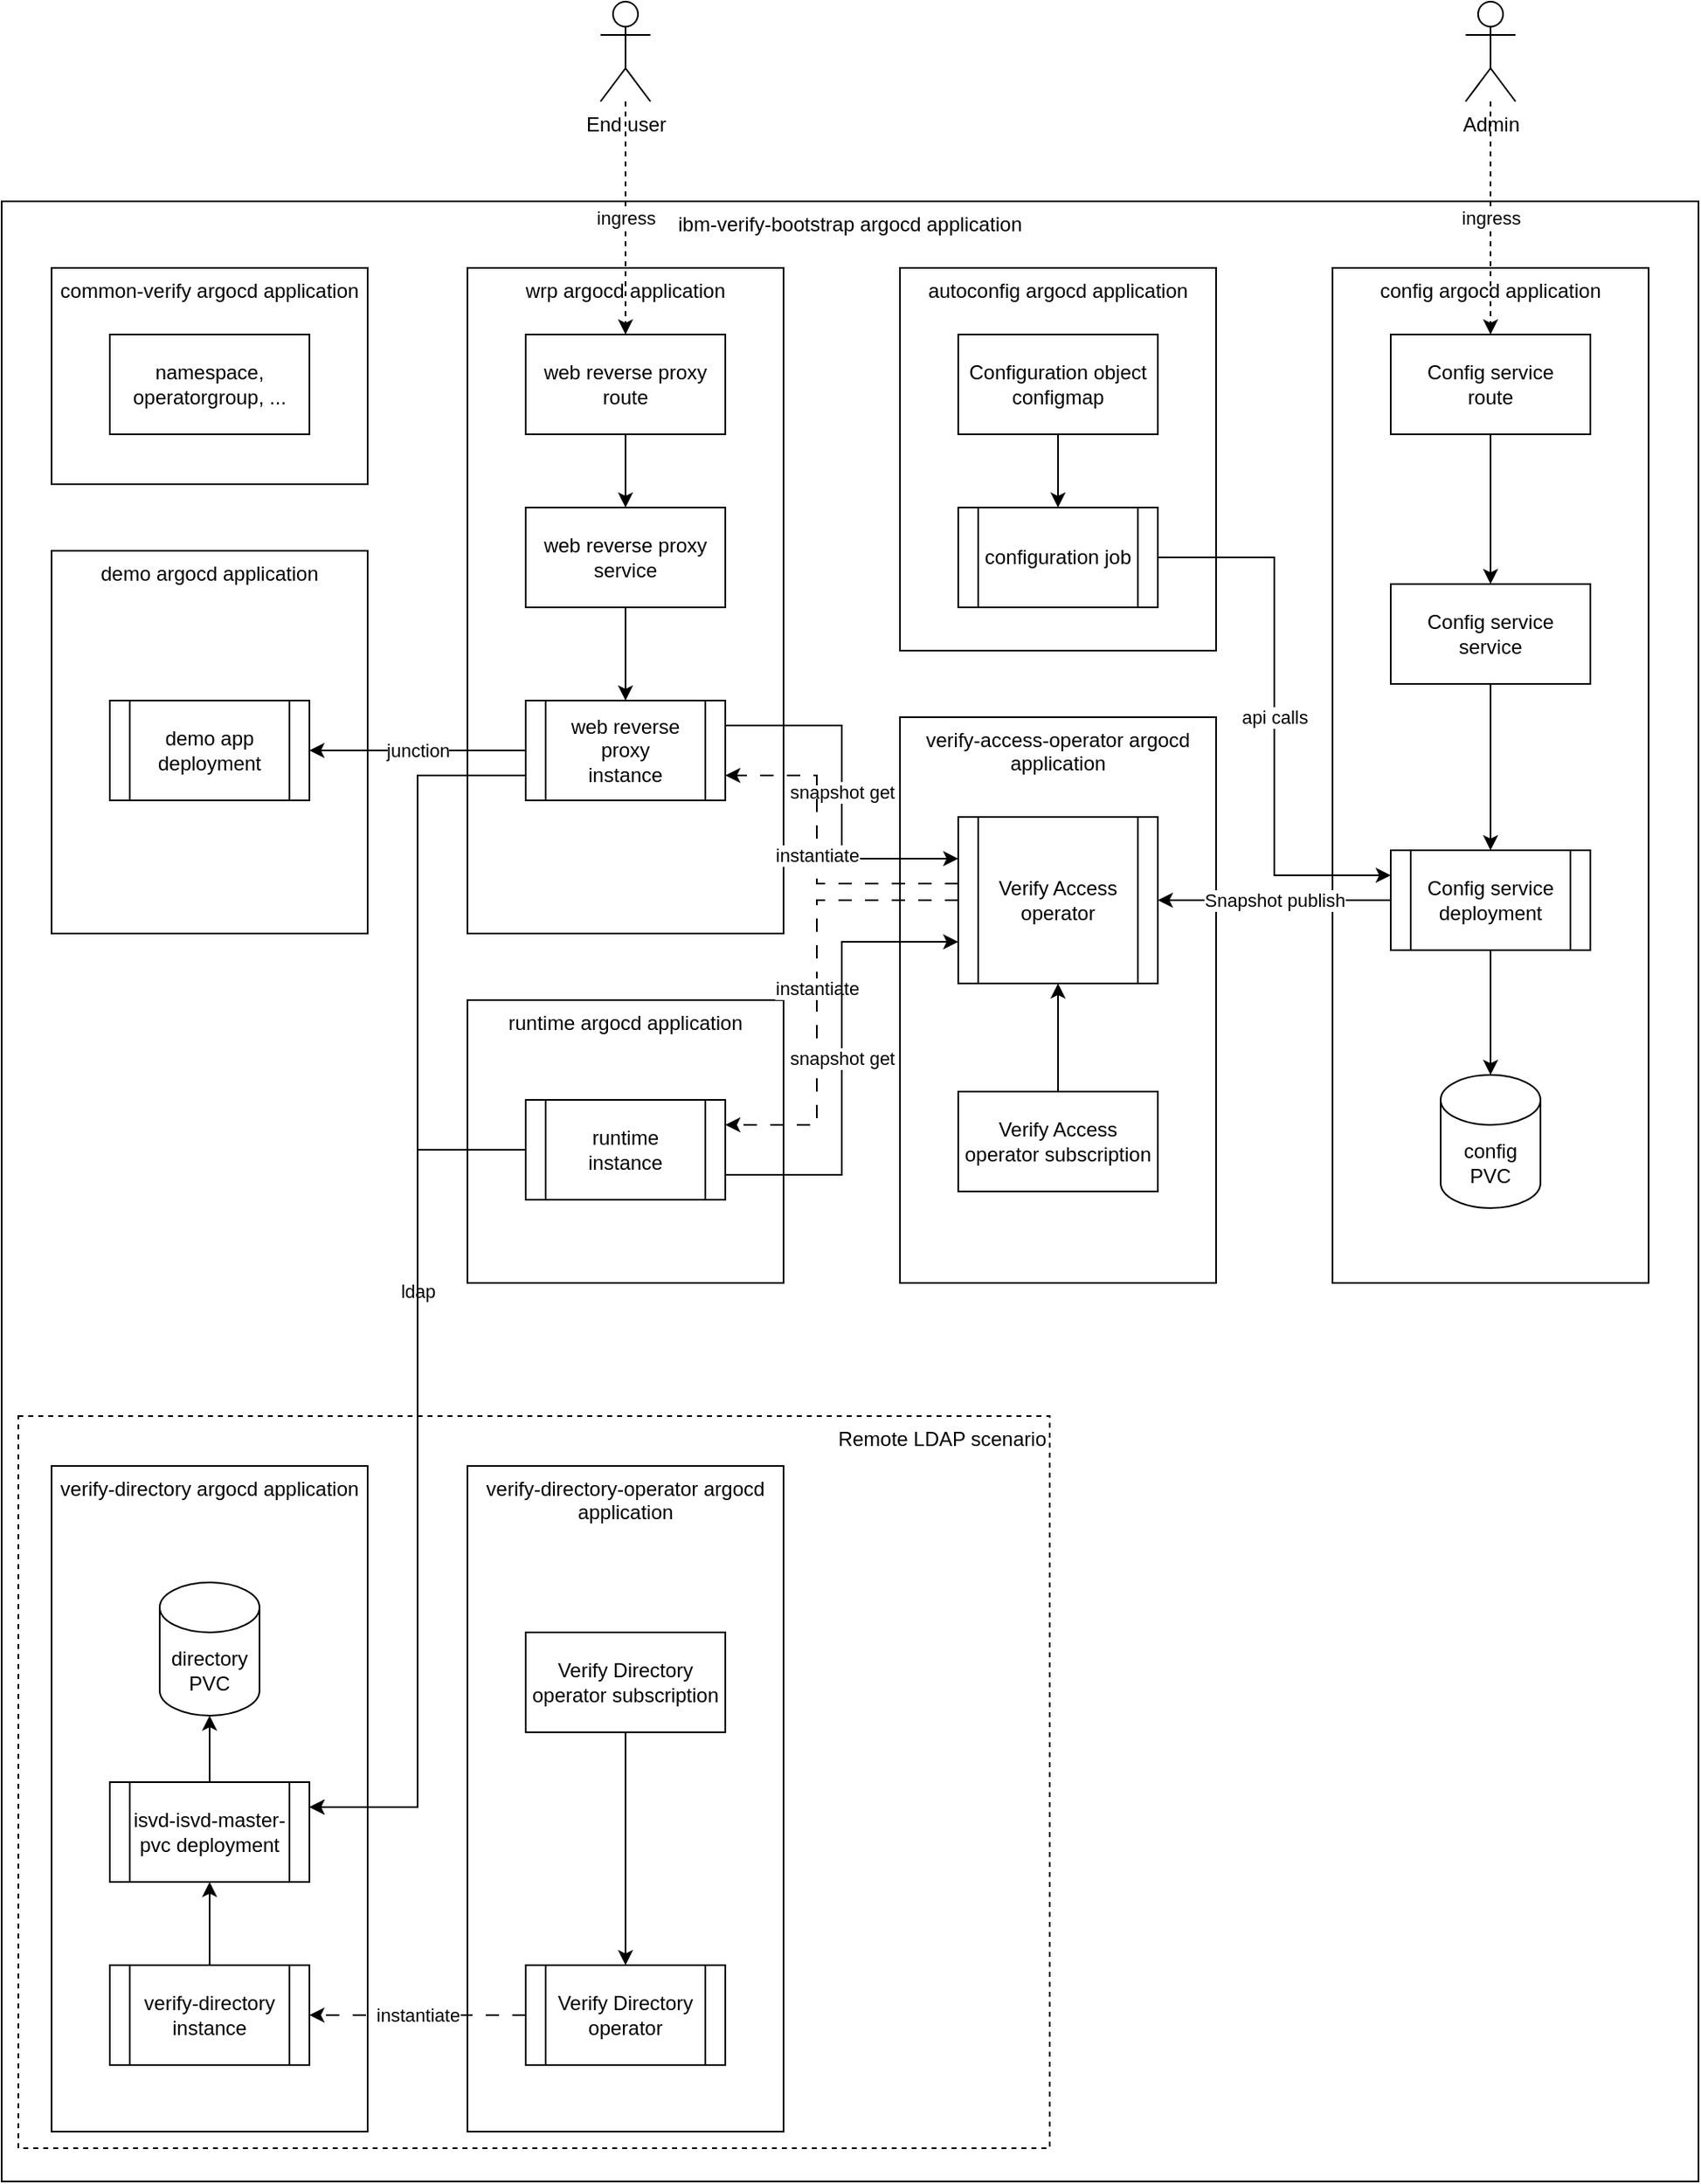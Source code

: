 <mxfile version="27.2.0">
  <diagram name="Page-1" id="JRXHR4MzE8_dbQXKg1bA">
    <mxGraphModel dx="2497" dy="2109" grid="1" gridSize="10" guides="1" tooltips="1" connect="1" arrows="1" fold="1" page="1" pageScale="1" pageWidth="850" pageHeight="1100" math="0" shadow="0">
      <root>
        <mxCell id="0" />
        <mxCell id="1" parent="0" />
        <mxCell id="4RNeQEIGDZSL15L13sz--38" value="&lt;div&gt;ibm-verify-bootstrap argocd application&lt;/div&gt;" style="rounded=0;whiteSpace=wrap;html=1;verticalAlign=top;" vertex="1" parent="1">
          <mxGeometry x="-180" y="100" width="1020" height="1190" as="geometry" />
        </mxCell>
        <mxCell id="4RNeQEIGDZSL15L13sz--71" value="Remote LDAP scenario" style="rounded=0;whiteSpace=wrap;html=1;dashed=1;align=right;verticalAlign=top;" vertex="1" parent="1">
          <mxGeometry x="-170" y="830" width="620" height="440" as="geometry" />
        </mxCell>
        <mxCell id="4RNeQEIGDZSL15L13sz--54" value="verify-directory argocd application&lt;div&gt;&lt;br&gt;&lt;/div&gt;" style="rounded=0;whiteSpace=wrap;html=1;verticalAlign=top;" vertex="1" parent="1">
          <mxGeometry x="-150" y="860" width="190" height="400" as="geometry" />
        </mxCell>
        <mxCell id="4RNeQEIGDZSL15L13sz--46" value="&lt;div&gt;demo argocd application&lt;/div&gt;" style="rounded=0;whiteSpace=wrap;html=1;verticalAlign=top;" vertex="1" parent="1">
          <mxGeometry x="-150" y="310" width="190" height="230" as="geometry" />
        </mxCell>
        <mxCell id="4RNeQEIGDZSL15L13sz--18" value="runtime argocd application&lt;div&gt;&lt;br&gt;&lt;/div&gt;" style="rounded=0;whiteSpace=wrap;html=1;verticalAlign=top;" vertex="1" parent="1">
          <mxGeometry x="100" y="580" width="190" height="170" as="geometry" />
        </mxCell>
        <mxCell id="4RNeQEIGDZSL15L13sz--14" value="config argocd application&lt;div&gt;&lt;br&gt;&lt;/div&gt;" style="rounded=0;whiteSpace=wrap;html=1;verticalAlign=top;" vertex="1" parent="1">
          <mxGeometry x="620" y="140" width="190" height="610" as="geometry" />
        </mxCell>
        <mxCell id="4RNeQEIGDZSL15L13sz--11" value="verify-access-operator argocd application&lt;div&gt;&lt;br&gt;&lt;/div&gt;" style="rounded=0;whiteSpace=wrap;html=1;verticalAlign=top;" vertex="1" parent="1">
          <mxGeometry x="360" y="410" width="190" height="340" as="geometry" />
        </mxCell>
        <mxCell id="4RNeQEIGDZSL15L13sz--1" value="config&lt;br&gt;PVC" style="shape=cylinder3;whiteSpace=wrap;html=1;boundedLbl=1;backgroundOutline=1;size=15;" vertex="1" parent="1">
          <mxGeometry x="685" y="625" width="60" height="80" as="geometry" />
        </mxCell>
        <mxCell id="4RNeQEIGDZSL15L13sz--5" value="" style="edgeStyle=orthogonalEdgeStyle;rounded=0;orthogonalLoop=1;jettySize=auto;html=1;" edge="1" parent="1" source="4RNeQEIGDZSL15L13sz--3" target="4RNeQEIGDZSL15L13sz--1">
          <mxGeometry relative="1" as="geometry" />
        </mxCell>
        <mxCell id="4RNeQEIGDZSL15L13sz--17" value="Snapshot publish" style="edgeStyle=orthogonalEdgeStyle;rounded=0;orthogonalLoop=1;jettySize=auto;html=1;entryX=1;entryY=0.5;entryDx=0;entryDy=0;" edge="1" parent="1" source="4RNeQEIGDZSL15L13sz--3" target="4RNeQEIGDZSL15L13sz--9">
          <mxGeometry relative="1" as="geometry" />
        </mxCell>
        <mxCell id="4RNeQEIGDZSL15L13sz--3" value="Config service&lt;div&gt;deployment&lt;/div&gt;" style="shape=process;whiteSpace=wrap;html=1;backgroundOutline=1;" vertex="1" parent="1">
          <mxGeometry x="655" y="490" width="120" height="60" as="geometry" />
        </mxCell>
        <mxCell id="4RNeQEIGDZSL15L13sz--22" value="" style="edgeStyle=orthogonalEdgeStyle;rounded=0;orthogonalLoop=1;jettySize=auto;html=1;" edge="1" parent="1" source="4RNeQEIGDZSL15L13sz--6" target="4RNeQEIGDZSL15L13sz--21">
          <mxGeometry relative="1" as="geometry" />
        </mxCell>
        <mxCell id="4RNeQEIGDZSL15L13sz--6" value="Config service&lt;br&gt;route" style="rounded=0;whiteSpace=wrap;html=1;" vertex="1" parent="1">
          <mxGeometry x="655" y="180" width="120" height="60" as="geometry" />
        </mxCell>
        <mxCell id="4RNeQEIGDZSL15L13sz--62" value="instantiate" style="edgeStyle=orthogonalEdgeStyle;rounded=0;orthogonalLoop=1;jettySize=auto;html=1;entryX=1;entryY=0.25;entryDx=0;entryDy=0;dashed=1;dashPattern=8 8;" edge="1" parent="1" source="4RNeQEIGDZSL15L13sz--9" target="4RNeQEIGDZSL15L13sz--25">
          <mxGeometry relative="1" as="geometry">
            <Array as="points">
              <mxPoint x="310" y="520" />
              <mxPoint x="310" y="655" />
            </Array>
          </mxGeometry>
        </mxCell>
        <mxCell id="4RNeQEIGDZSL15L13sz--9" value="Verify Access&lt;br&gt;operator" style="shape=process;whiteSpace=wrap;html=1;backgroundOutline=1;" vertex="1" parent="1">
          <mxGeometry x="395" y="470" width="120" height="100" as="geometry" />
        </mxCell>
        <mxCell id="4RNeQEIGDZSL15L13sz--13" value="" style="edgeStyle=orthogonalEdgeStyle;rounded=0;orthogonalLoop=1;jettySize=auto;html=1;" edge="1" parent="1" source="4RNeQEIGDZSL15L13sz--12" target="4RNeQEIGDZSL15L13sz--9">
          <mxGeometry relative="1" as="geometry" />
        </mxCell>
        <mxCell id="4RNeQEIGDZSL15L13sz--12" value="Verify Access operator subscription" style="rounded=0;whiteSpace=wrap;html=1;" vertex="1" parent="1">
          <mxGeometry x="395" y="635" width="120" height="60" as="geometry" />
        </mxCell>
        <mxCell id="4RNeQEIGDZSL15L13sz--19" value="wrp argocd application&lt;div&gt;&lt;br&gt;&lt;/div&gt;" style="rounded=0;whiteSpace=wrap;html=1;verticalAlign=top;" vertex="1" parent="1">
          <mxGeometry x="100" y="140" width="190" height="400" as="geometry" />
        </mxCell>
        <mxCell id="4RNeQEIGDZSL15L13sz--24" value="snapshot get" style="edgeStyle=orthogonalEdgeStyle;rounded=0;orthogonalLoop=1;jettySize=auto;html=1;entryX=0;entryY=0.25;entryDx=0;entryDy=0;exitX=1;exitY=0.25;exitDx=0;exitDy=0;" edge="1" parent="1" source="4RNeQEIGDZSL15L13sz--20" target="4RNeQEIGDZSL15L13sz--9">
          <mxGeometry relative="1" as="geometry" />
        </mxCell>
        <mxCell id="4RNeQEIGDZSL15L13sz--48" value="junction" style="edgeStyle=orthogonalEdgeStyle;rounded=0;orthogonalLoop=1;jettySize=auto;html=1;" edge="1" parent="1" source="4RNeQEIGDZSL15L13sz--20" target="4RNeQEIGDZSL15L13sz--47">
          <mxGeometry relative="1" as="geometry" />
        </mxCell>
        <mxCell id="4RNeQEIGDZSL15L13sz--20" value="web reverse proxy&lt;br&gt;&lt;div&gt;instance&lt;/div&gt;" style="shape=process;whiteSpace=wrap;html=1;backgroundOutline=1;" vertex="1" parent="1">
          <mxGeometry x="135" y="400" width="120" height="60" as="geometry" />
        </mxCell>
        <mxCell id="4RNeQEIGDZSL15L13sz--69" value="ldap" style="edgeStyle=orthogonalEdgeStyle;rounded=0;orthogonalLoop=1;jettySize=auto;html=1;exitX=0;exitY=0.75;exitDx=0;exitDy=0;entryX=1;entryY=0.25;entryDx=0;entryDy=0;" edge="1" parent="1" source="4RNeQEIGDZSL15L13sz--20" target="4RNeQEIGDZSL15L13sz--65">
          <mxGeometry relative="1" as="geometry" />
        </mxCell>
        <mxCell id="4RNeQEIGDZSL15L13sz--23" value="" style="edgeStyle=orthogonalEdgeStyle;rounded=0;orthogonalLoop=1;jettySize=auto;html=1;" edge="1" parent="1" source="4RNeQEIGDZSL15L13sz--21" target="4RNeQEIGDZSL15L13sz--3">
          <mxGeometry relative="1" as="geometry" />
        </mxCell>
        <mxCell id="4RNeQEIGDZSL15L13sz--21" value="Config service&lt;br&gt;service" style="rounded=0;whiteSpace=wrap;html=1;" vertex="1" parent="1">
          <mxGeometry x="655" y="330" width="120" height="60" as="geometry" />
        </mxCell>
        <mxCell id="4RNeQEIGDZSL15L13sz--26" value="snapshot get" style="edgeStyle=orthogonalEdgeStyle;rounded=0;orthogonalLoop=1;jettySize=auto;html=1;entryX=0;entryY=0.75;entryDx=0;entryDy=0;exitX=1;exitY=0.75;exitDx=0;exitDy=0;" edge="1" parent="1" source="4RNeQEIGDZSL15L13sz--25" target="4RNeQEIGDZSL15L13sz--9">
          <mxGeometry relative="1" as="geometry" />
        </mxCell>
        <mxCell id="4RNeQEIGDZSL15L13sz--70" style="edgeStyle=orthogonalEdgeStyle;rounded=0;orthogonalLoop=1;jettySize=auto;html=1;entryX=1;entryY=0.25;entryDx=0;entryDy=0;" edge="1" parent="1" source="4RNeQEIGDZSL15L13sz--25" target="4RNeQEIGDZSL15L13sz--65">
          <mxGeometry relative="1" as="geometry" />
        </mxCell>
        <mxCell id="4RNeQEIGDZSL15L13sz--25" value="runtime&lt;br&gt;&lt;div&gt;instance&lt;/div&gt;" style="shape=process;whiteSpace=wrap;html=1;backgroundOutline=1;" vertex="1" parent="1">
          <mxGeometry x="135" y="640" width="120" height="60" as="geometry" />
        </mxCell>
        <mxCell id="4RNeQEIGDZSL15L13sz--27" value="" style="edgeStyle=orthogonalEdgeStyle;rounded=0;orthogonalLoop=1;jettySize=auto;html=1;" edge="1" parent="1" source="4RNeQEIGDZSL15L13sz--28" target="4RNeQEIGDZSL15L13sz--29">
          <mxGeometry relative="1" as="geometry" />
        </mxCell>
        <mxCell id="4RNeQEIGDZSL15L13sz--28" value="web reverse proxy&lt;br&gt;route" style="rounded=0;whiteSpace=wrap;html=1;" vertex="1" parent="1">
          <mxGeometry x="135" y="180" width="120" height="60" as="geometry" />
        </mxCell>
        <mxCell id="4RNeQEIGDZSL15L13sz--30" value="" style="edgeStyle=orthogonalEdgeStyle;rounded=0;orthogonalLoop=1;jettySize=auto;html=1;" edge="1" parent="1" source="4RNeQEIGDZSL15L13sz--29" target="4RNeQEIGDZSL15L13sz--20">
          <mxGeometry relative="1" as="geometry" />
        </mxCell>
        <mxCell id="4RNeQEIGDZSL15L13sz--29" value="web reverse proxy&lt;br&gt;service" style="rounded=0;whiteSpace=wrap;html=1;" vertex="1" parent="1">
          <mxGeometry x="135" y="284" width="120" height="60" as="geometry" />
        </mxCell>
        <mxCell id="4RNeQEIGDZSL15L13sz--32" value="&lt;div&gt;autoconfig argocd application&lt;/div&gt;" style="rounded=0;whiteSpace=wrap;html=1;verticalAlign=top;" vertex="1" parent="1">
          <mxGeometry x="360" y="140" width="190" height="230" as="geometry" />
        </mxCell>
        <mxCell id="4RNeQEIGDZSL15L13sz--35" value="" style="edgeStyle=orthogonalEdgeStyle;rounded=0;orthogonalLoop=1;jettySize=auto;html=1;" edge="1" parent="1" source="4RNeQEIGDZSL15L13sz--33" target="4RNeQEIGDZSL15L13sz--34">
          <mxGeometry relative="1" as="geometry" />
        </mxCell>
        <mxCell id="4RNeQEIGDZSL15L13sz--33" value="Configuration object configmap" style="rounded=0;whiteSpace=wrap;html=1;" vertex="1" parent="1">
          <mxGeometry x="395" y="180" width="120" height="60" as="geometry" />
        </mxCell>
        <mxCell id="4RNeQEIGDZSL15L13sz--36" value="api calls" style="edgeStyle=orthogonalEdgeStyle;rounded=0;orthogonalLoop=1;jettySize=auto;html=1;entryX=0;entryY=0.25;entryDx=0;entryDy=0;" edge="1" parent="1" source="4RNeQEIGDZSL15L13sz--34" target="4RNeQEIGDZSL15L13sz--3">
          <mxGeometry relative="1" as="geometry" />
        </mxCell>
        <mxCell id="4RNeQEIGDZSL15L13sz--34" value="configuration job" style="shape=process;whiteSpace=wrap;html=1;backgroundOutline=1;" vertex="1" parent="1">
          <mxGeometry x="395" y="284" width="120" height="60" as="geometry" />
        </mxCell>
        <mxCell id="4RNeQEIGDZSL15L13sz--40" value="ingress" style="edgeStyle=orthogonalEdgeStyle;rounded=0;orthogonalLoop=1;jettySize=auto;html=1;entryX=0.5;entryY=0;entryDx=0;entryDy=0;dashed=1;" edge="1" parent="1" source="4RNeQEIGDZSL15L13sz--39" target="4RNeQEIGDZSL15L13sz--28">
          <mxGeometry relative="1" as="geometry" />
        </mxCell>
        <mxCell id="4RNeQEIGDZSL15L13sz--39" value="End user" style="shape=umlActor;verticalLabelPosition=bottom;verticalAlign=top;html=1;outlineConnect=0;" vertex="1" parent="1">
          <mxGeometry x="180" y="-20" width="30" height="60" as="geometry" />
        </mxCell>
        <mxCell id="4RNeQEIGDZSL15L13sz--44" value="ingress" style="edgeStyle=orthogonalEdgeStyle;rounded=0;orthogonalLoop=1;jettySize=auto;html=1;dashed=1;" edge="1" parent="1" source="4RNeQEIGDZSL15L13sz--43" target="4RNeQEIGDZSL15L13sz--6">
          <mxGeometry relative="1" as="geometry" />
        </mxCell>
        <mxCell id="4RNeQEIGDZSL15L13sz--43" value="Admin" style="shape=umlActor;verticalLabelPosition=bottom;verticalAlign=top;html=1;outlineConnect=0;" vertex="1" parent="1">
          <mxGeometry x="700" y="-20" width="30" height="60" as="geometry" />
        </mxCell>
        <mxCell id="4RNeQEIGDZSL15L13sz--47" value="demo app deployment" style="shape=process;whiteSpace=wrap;html=1;backgroundOutline=1;" vertex="1" parent="1">
          <mxGeometry x="-115" y="400" width="120" height="60" as="geometry" />
        </mxCell>
        <mxCell id="4RNeQEIGDZSL15L13sz--50" value="&lt;div&gt;common-verify argocd application&lt;/div&gt;" style="rounded=0;whiteSpace=wrap;html=1;verticalAlign=top;" vertex="1" parent="1">
          <mxGeometry x="-150" y="140" width="190" height="130" as="geometry" />
        </mxCell>
        <mxCell id="4RNeQEIGDZSL15L13sz--51" value="namespace, operatorgroup, ..." style="rounded=0;whiteSpace=wrap;html=1;" vertex="1" parent="1">
          <mxGeometry x="-115" y="180" width="120" height="60" as="geometry" />
        </mxCell>
        <mxCell id="4RNeQEIGDZSL15L13sz--55" value="verify-directory-operator argocd application&lt;div&gt;&lt;br&gt;&lt;/div&gt;" style="rounded=0;whiteSpace=wrap;html=1;verticalAlign=top;" vertex="1" parent="1">
          <mxGeometry x="100" y="860" width="190" height="400" as="geometry" />
        </mxCell>
        <mxCell id="4RNeQEIGDZSL15L13sz--64" value="instantiate" style="edgeStyle=orthogonalEdgeStyle;rounded=0;orthogonalLoop=1;jettySize=auto;html=1;dashed=1;dashPattern=8 8;" edge="1" parent="1" source="4RNeQEIGDZSL15L13sz--56" target="4RNeQEIGDZSL15L13sz--63">
          <mxGeometry relative="1" as="geometry" />
        </mxCell>
        <mxCell id="4RNeQEIGDZSL15L13sz--56" value="Verify Directory&lt;br&gt;operator" style="shape=process;whiteSpace=wrap;html=1;backgroundOutline=1;" vertex="1" parent="1">
          <mxGeometry x="135" y="1160" width="120" height="60" as="geometry" />
        </mxCell>
        <mxCell id="4RNeQEIGDZSL15L13sz--57" value="" style="edgeStyle=orthogonalEdgeStyle;rounded=0;orthogonalLoop=1;jettySize=auto;html=1;" edge="1" parent="1" source="4RNeQEIGDZSL15L13sz--58" target="4RNeQEIGDZSL15L13sz--56">
          <mxGeometry relative="1" as="geometry" />
        </mxCell>
        <mxCell id="4RNeQEIGDZSL15L13sz--58" value="Verify Directory operator subscription" style="rounded=0;whiteSpace=wrap;html=1;" vertex="1" parent="1">
          <mxGeometry x="135" y="960" width="120" height="60" as="geometry" />
        </mxCell>
        <mxCell id="4RNeQEIGDZSL15L13sz--60" value="instantiate" style="edgeStyle=orthogonalEdgeStyle;rounded=0;orthogonalLoop=1;jettySize=auto;html=1;entryX=1;entryY=0.75;entryDx=0;entryDy=0;dashed=1;dashPattern=8 8;" edge="1" parent="1" source="4RNeQEIGDZSL15L13sz--9" target="4RNeQEIGDZSL15L13sz--20">
          <mxGeometry relative="1" as="geometry">
            <Array as="points">
              <mxPoint x="310" y="510" />
              <mxPoint x="310" y="445" />
            </Array>
          </mxGeometry>
        </mxCell>
        <mxCell id="4RNeQEIGDZSL15L13sz--68" value="" style="edgeStyle=orthogonalEdgeStyle;rounded=0;orthogonalLoop=1;jettySize=auto;html=1;" edge="1" parent="1" source="4RNeQEIGDZSL15L13sz--63" target="4RNeQEIGDZSL15L13sz--65">
          <mxGeometry relative="1" as="geometry" />
        </mxCell>
        <mxCell id="4RNeQEIGDZSL15L13sz--63" value="verify-directory instance" style="shape=process;whiteSpace=wrap;html=1;backgroundOutline=1;" vertex="1" parent="1">
          <mxGeometry x="-115" y="1160" width="120" height="60" as="geometry" />
        </mxCell>
        <mxCell id="4RNeQEIGDZSL15L13sz--65" value="isvd-isvd-master-pvc deployment" style="shape=process;whiteSpace=wrap;html=1;backgroundOutline=1;" vertex="1" parent="1">
          <mxGeometry x="-115" y="1050" width="120" height="60" as="geometry" />
        </mxCell>
        <mxCell id="4RNeQEIGDZSL15L13sz--66" value="directory PVC" style="shape=cylinder3;whiteSpace=wrap;html=1;boundedLbl=1;backgroundOutline=1;size=15;" vertex="1" parent="1">
          <mxGeometry x="-85" y="930" width="60" height="80" as="geometry" />
        </mxCell>
        <mxCell id="4RNeQEIGDZSL15L13sz--67" style="edgeStyle=orthogonalEdgeStyle;rounded=0;orthogonalLoop=1;jettySize=auto;html=1;" edge="1" parent="1" source="4RNeQEIGDZSL15L13sz--65" target="4RNeQEIGDZSL15L13sz--66">
          <mxGeometry relative="1" as="geometry" />
        </mxCell>
      </root>
    </mxGraphModel>
  </diagram>
</mxfile>
